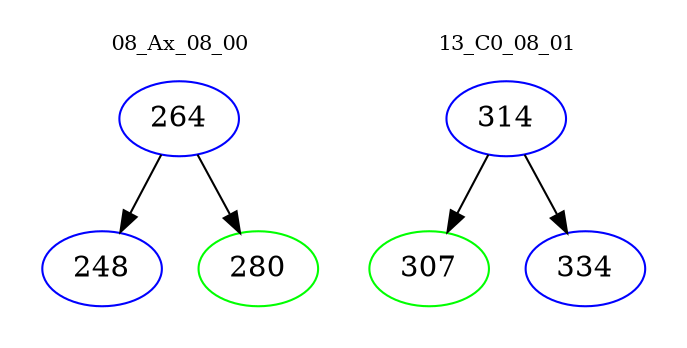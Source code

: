 digraph{
subgraph cluster_0 {
color = white
label = "08_Ax_08_00";
fontsize=10;
T0_264 [label="264", color="blue"]
T0_264 -> T0_248 [color="black"]
T0_248 [label="248", color="blue"]
T0_264 -> T0_280 [color="black"]
T0_280 [label="280", color="green"]
}
subgraph cluster_1 {
color = white
label = "13_C0_08_01";
fontsize=10;
T1_314 [label="314", color="blue"]
T1_314 -> T1_307 [color="black"]
T1_307 [label="307", color="green"]
T1_314 -> T1_334 [color="black"]
T1_334 [label="334", color="blue"]
}
}
